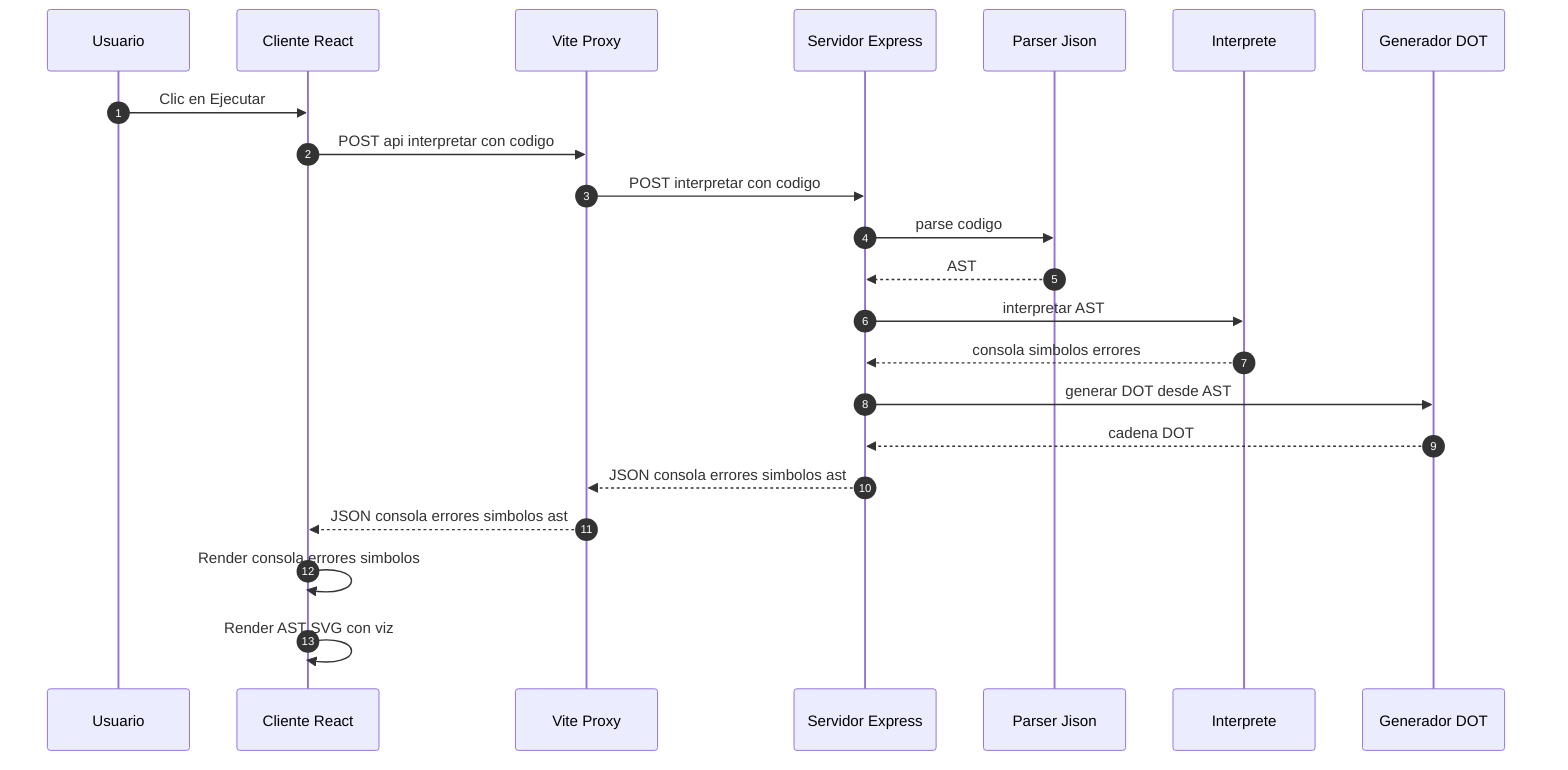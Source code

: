 sequenceDiagram
  autonumber
  participant U as Usuario
  participant C as Cliente React
  participant V as Vite Proxy
  participant S as Servidor Express
  participant P as Parser Jison
  participant I as Interprete
  participant G as Generador DOT

  U->>C: Clic en Ejecutar
  C->>V: POST api interpretar con codigo
  V->>S: POST interpretar con codigo
  S->>P: parse codigo
  P-->>S: AST
  S->>I: interpretar AST
  I-->>S: consola simbolos errores
  S->>G: generar DOT desde AST
  G-->>S: cadena DOT
  S-->>V: JSON consola errores simbolos ast
  V-->>C: JSON consola errores simbolos ast
  C->>C: Render consola errores simbolos
  C->>C: Render AST SVG con viz